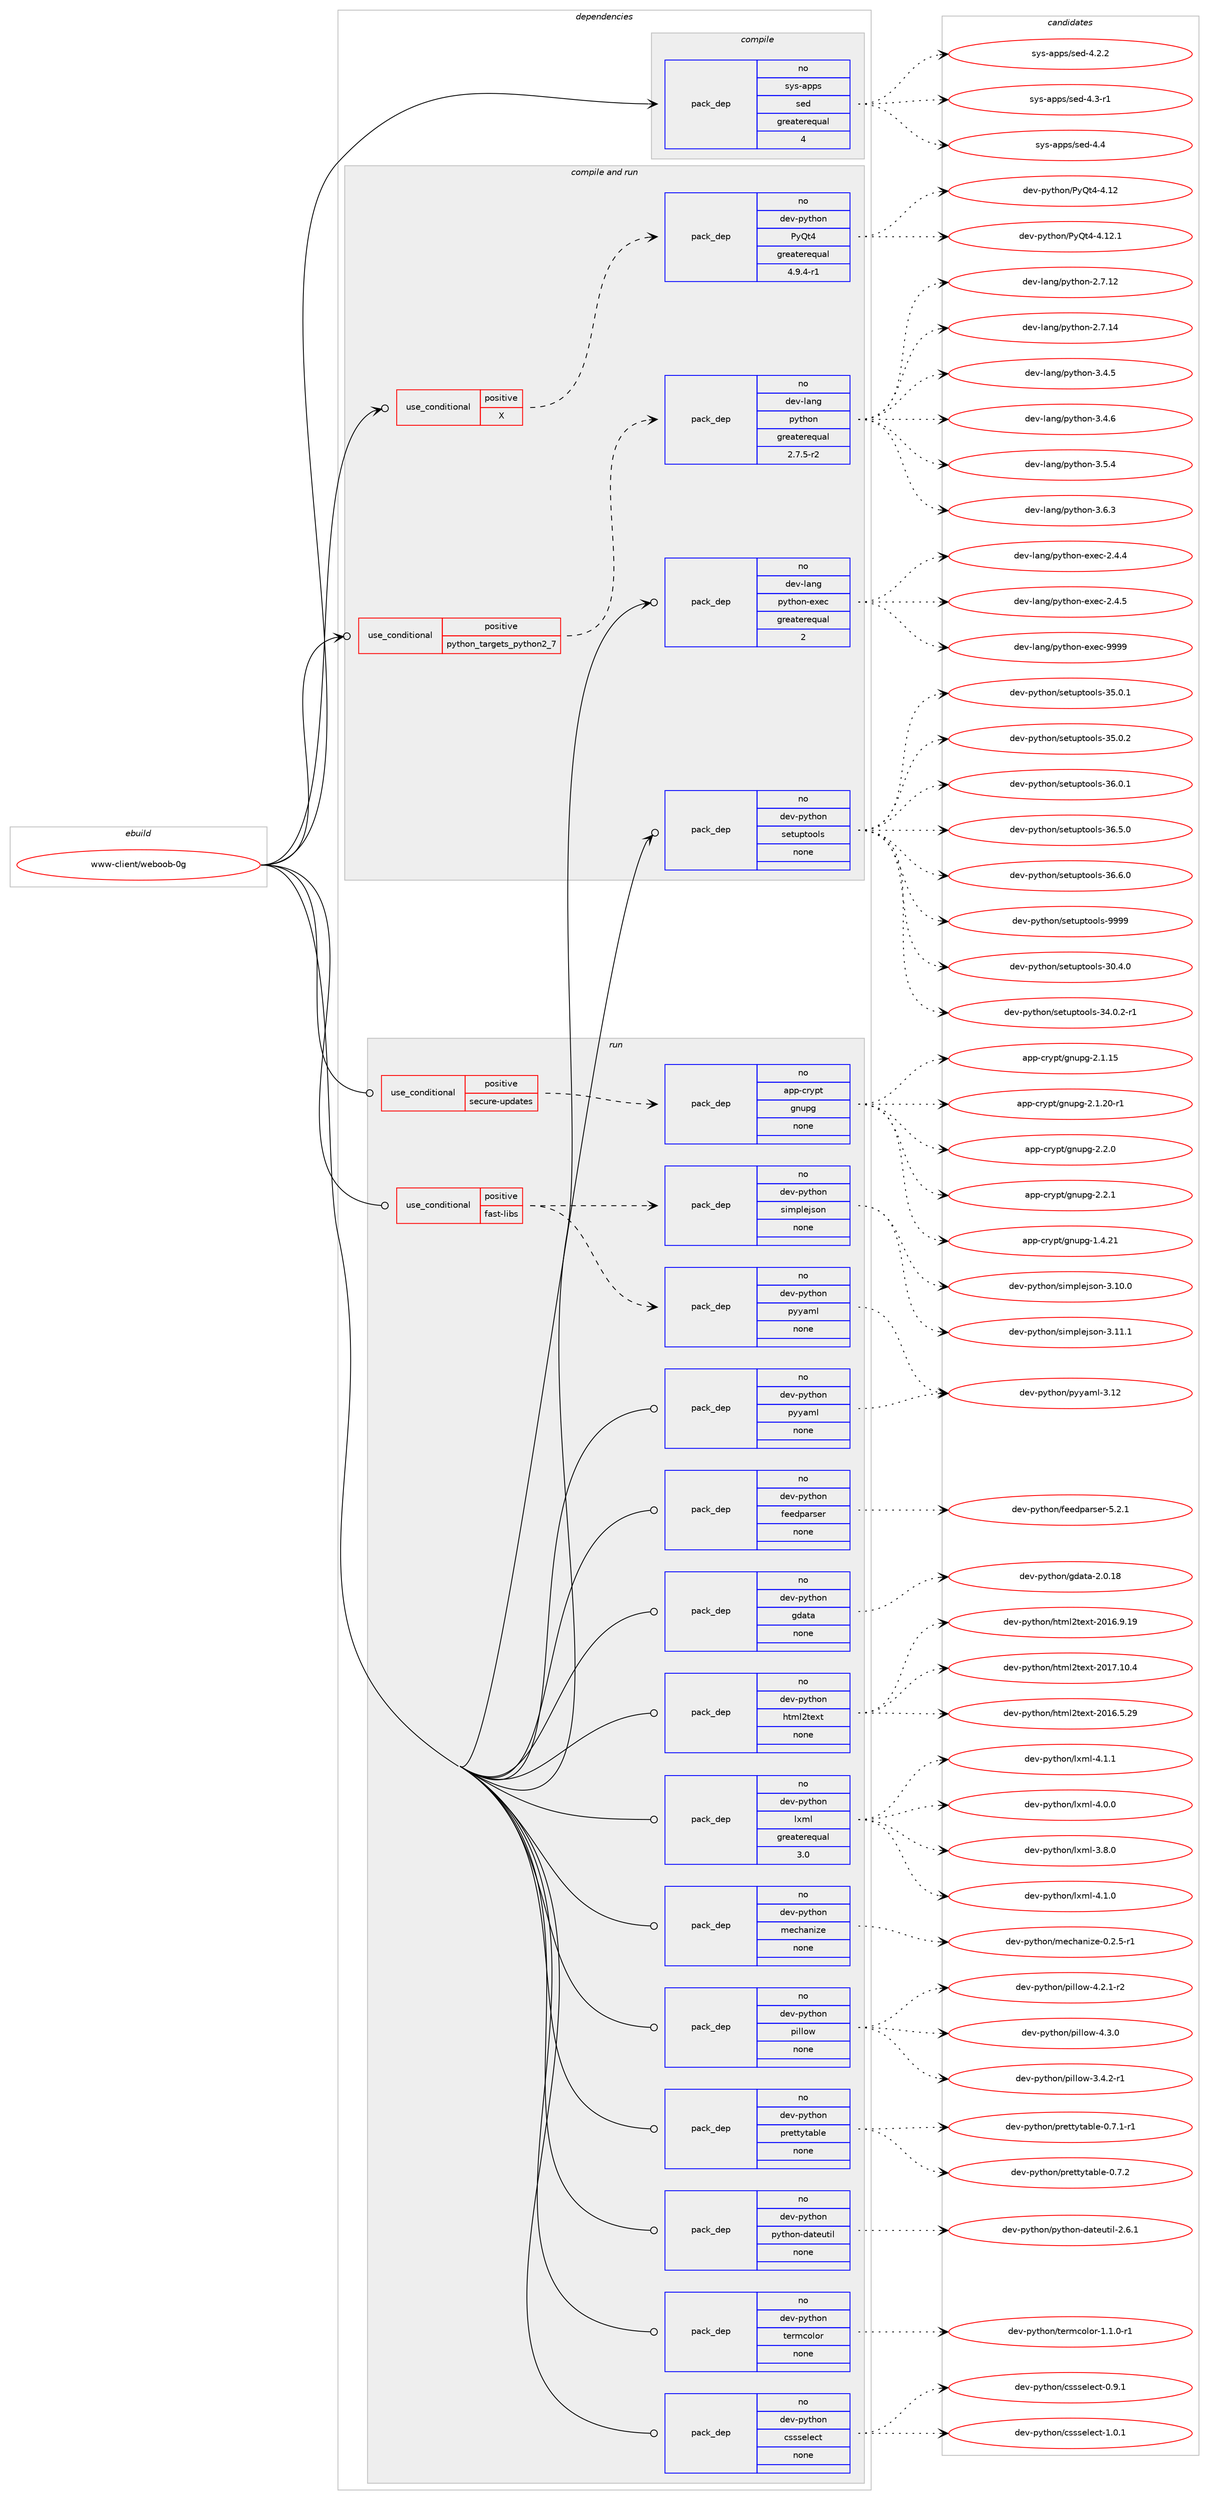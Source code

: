 digraph prolog {

# *************
# Graph options
# *************

newrank=true;
concentrate=true;
compound=true;
graph [rankdir=LR,fontname=Helvetica,fontsize=10,ranksep=1.5];#, ranksep=2.5, nodesep=0.2];
edge  [arrowhead=vee];
node  [fontname=Helvetica,fontsize=10];

# **********
# The ebuild
# **********

subgraph cluster_leftcol {
color=gray;
rank=same;
label=<<i>ebuild</i>>;
id [label="www-client/weboob-0g", color=red, width=4, href="../www-client/weboob-0g.svg"];
}

# ****************
# The dependencies
# ****************

subgraph cluster_midcol {
color=gray;
label=<<i>dependencies</i>>;
subgraph cluster_compile {
fillcolor="#eeeeee";
style=filled;
label=<<i>compile</i>>;
subgraph pack375818 {
dependency505348 [label=<<TABLE BORDER="0" CELLBORDER="1" CELLSPACING="0" CELLPADDING="4" WIDTH="220"><TR><TD ROWSPAN="6" CELLPADDING="30">pack_dep</TD></TR><TR><TD WIDTH="110">no</TD></TR><TR><TD>sys-apps</TD></TR><TR><TD>sed</TD></TR><TR><TD>greaterequal</TD></TR><TR><TD>4</TD></TR></TABLE>>, shape=none, color=blue];
}
id:e -> dependency505348:w [weight=20,style="solid",arrowhead="vee"];
}
subgraph cluster_compileandrun {
fillcolor="#eeeeee";
style=filled;
label=<<i>compile and run</i>>;
subgraph cond120262 {
dependency505349 [label=<<TABLE BORDER="0" CELLBORDER="1" CELLSPACING="0" CELLPADDING="4"><TR><TD ROWSPAN="3" CELLPADDING="10">use_conditional</TD></TR><TR><TD>positive</TD></TR><TR><TD>X</TD></TR></TABLE>>, shape=none, color=red];
subgraph pack375819 {
dependency505350 [label=<<TABLE BORDER="0" CELLBORDER="1" CELLSPACING="0" CELLPADDING="4" WIDTH="220"><TR><TD ROWSPAN="6" CELLPADDING="30">pack_dep</TD></TR><TR><TD WIDTH="110">no</TD></TR><TR><TD>dev-python</TD></TR><TR><TD>PyQt4</TD></TR><TR><TD>greaterequal</TD></TR><TR><TD>4.9.4-r1</TD></TR></TABLE>>, shape=none, color=blue];
}
dependency505349:e -> dependency505350:w [weight=20,style="dashed",arrowhead="vee"];
}
id:e -> dependency505349:w [weight=20,style="solid",arrowhead="odotvee"];
subgraph cond120263 {
dependency505351 [label=<<TABLE BORDER="0" CELLBORDER="1" CELLSPACING="0" CELLPADDING="4"><TR><TD ROWSPAN="3" CELLPADDING="10">use_conditional</TD></TR><TR><TD>positive</TD></TR><TR><TD>python_targets_python2_7</TD></TR></TABLE>>, shape=none, color=red];
subgraph pack375820 {
dependency505352 [label=<<TABLE BORDER="0" CELLBORDER="1" CELLSPACING="0" CELLPADDING="4" WIDTH="220"><TR><TD ROWSPAN="6" CELLPADDING="30">pack_dep</TD></TR><TR><TD WIDTH="110">no</TD></TR><TR><TD>dev-lang</TD></TR><TR><TD>python</TD></TR><TR><TD>greaterequal</TD></TR><TR><TD>2.7.5-r2</TD></TR></TABLE>>, shape=none, color=blue];
}
dependency505351:e -> dependency505352:w [weight=20,style="dashed",arrowhead="vee"];
}
id:e -> dependency505351:w [weight=20,style="solid",arrowhead="odotvee"];
subgraph pack375821 {
dependency505353 [label=<<TABLE BORDER="0" CELLBORDER="1" CELLSPACING="0" CELLPADDING="4" WIDTH="220"><TR><TD ROWSPAN="6" CELLPADDING="30">pack_dep</TD></TR><TR><TD WIDTH="110">no</TD></TR><TR><TD>dev-lang</TD></TR><TR><TD>python-exec</TD></TR><TR><TD>greaterequal</TD></TR><TR><TD>2</TD></TR></TABLE>>, shape=none, color=blue];
}
id:e -> dependency505353:w [weight=20,style="solid",arrowhead="odotvee"];
subgraph pack375822 {
dependency505354 [label=<<TABLE BORDER="0" CELLBORDER="1" CELLSPACING="0" CELLPADDING="4" WIDTH="220"><TR><TD ROWSPAN="6" CELLPADDING="30">pack_dep</TD></TR><TR><TD WIDTH="110">no</TD></TR><TR><TD>dev-python</TD></TR><TR><TD>setuptools</TD></TR><TR><TD>none</TD></TR><TR><TD></TD></TR></TABLE>>, shape=none, color=blue];
}
id:e -> dependency505354:w [weight=20,style="solid",arrowhead="odotvee"];
}
subgraph cluster_run {
fillcolor="#eeeeee";
style=filled;
label=<<i>run</i>>;
subgraph cond120264 {
dependency505355 [label=<<TABLE BORDER="0" CELLBORDER="1" CELLSPACING="0" CELLPADDING="4"><TR><TD ROWSPAN="3" CELLPADDING="10">use_conditional</TD></TR><TR><TD>positive</TD></TR><TR><TD>fast-libs</TD></TR></TABLE>>, shape=none, color=red];
subgraph pack375823 {
dependency505356 [label=<<TABLE BORDER="0" CELLBORDER="1" CELLSPACING="0" CELLPADDING="4" WIDTH="220"><TR><TD ROWSPAN="6" CELLPADDING="30">pack_dep</TD></TR><TR><TD WIDTH="110">no</TD></TR><TR><TD>dev-python</TD></TR><TR><TD>simplejson</TD></TR><TR><TD>none</TD></TR><TR><TD></TD></TR></TABLE>>, shape=none, color=blue];
}
dependency505355:e -> dependency505356:w [weight=20,style="dashed",arrowhead="vee"];
subgraph pack375824 {
dependency505357 [label=<<TABLE BORDER="0" CELLBORDER="1" CELLSPACING="0" CELLPADDING="4" WIDTH="220"><TR><TD ROWSPAN="6" CELLPADDING="30">pack_dep</TD></TR><TR><TD WIDTH="110">no</TD></TR><TR><TD>dev-python</TD></TR><TR><TD>pyyaml</TD></TR><TR><TD>none</TD></TR><TR><TD></TD></TR></TABLE>>, shape=none, color=blue];
}
dependency505355:e -> dependency505357:w [weight=20,style="dashed",arrowhead="vee"];
}
id:e -> dependency505355:w [weight=20,style="solid",arrowhead="odot"];
subgraph cond120265 {
dependency505358 [label=<<TABLE BORDER="0" CELLBORDER="1" CELLSPACING="0" CELLPADDING="4"><TR><TD ROWSPAN="3" CELLPADDING="10">use_conditional</TD></TR><TR><TD>positive</TD></TR><TR><TD>secure-updates</TD></TR></TABLE>>, shape=none, color=red];
subgraph pack375825 {
dependency505359 [label=<<TABLE BORDER="0" CELLBORDER="1" CELLSPACING="0" CELLPADDING="4" WIDTH="220"><TR><TD ROWSPAN="6" CELLPADDING="30">pack_dep</TD></TR><TR><TD WIDTH="110">no</TD></TR><TR><TD>app-crypt</TD></TR><TR><TD>gnupg</TD></TR><TR><TD>none</TD></TR><TR><TD></TD></TR></TABLE>>, shape=none, color=blue];
}
dependency505358:e -> dependency505359:w [weight=20,style="dashed",arrowhead="vee"];
}
id:e -> dependency505358:w [weight=20,style="solid",arrowhead="odot"];
subgraph pack375826 {
dependency505360 [label=<<TABLE BORDER="0" CELLBORDER="1" CELLSPACING="0" CELLPADDING="4" WIDTH="220"><TR><TD ROWSPAN="6" CELLPADDING="30">pack_dep</TD></TR><TR><TD WIDTH="110">no</TD></TR><TR><TD>dev-python</TD></TR><TR><TD>cssselect</TD></TR><TR><TD>none</TD></TR><TR><TD></TD></TR></TABLE>>, shape=none, color=blue];
}
id:e -> dependency505360:w [weight=20,style="solid",arrowhead="odot"];
subgraph pack375827 {
dependency505361 [label=<<TABLE BORDER="0" CELLBORDER="1" CELLSPACING="0" CELLPADDING="4" WIDTH="220"><TR><TD ROWSPAN="6" CELLPADDING="30">pack_dep</TD></TR><TR><TD WIDTH="110">no</TD></TR><TR><TD>dev-python</TD></TR><TR><TD>feedparser</TD></TR><TR><TD>none</TD></TR><TR><TD></TD></TR></TABLE>>, shape=none, color=blue];
}
id:e -> dependency505361:w [weight=20,style="solid",arrowhead="odot"];
subgraph pack375828 {
dependency505362 [label=<<TABLE BORDER="0" CELLBORDER="1" CELLSPACING="0" CELLPADDING="4" WIDTH="220"><TR><TD ROWSPAN="6" CELLPADDING="30">pack_dep</TD></TR><TR><TD WIDTH="110">no</TD></TR><TR><TD>dev-python</TD></TR><TR><TD>gdata</TD></TR><TR><TD>none</TD></TR><TR><TD></TD></TR></TABLE>>, shape=none, color=blue];
}
id:e -> dependency505362:w [weight=20,style="solid",arrowhead="odot"];
subgraph pack375829 {
dependency505363 [label=<<TABLE BORDER="0" CELLBORDER="1" CELLSPACING="0" CELLPADDING="4" WIDTH="220"><TR><TD ROWSPAN="6" CELLPADDING="30">pack_dep</TD></TR><TR><TD WIDTH="110">no</TD></TR><TR><TD>dev-python</TD></TR><TR><TD>html2text</TD></TR><TR><TD>none</TD></TR><TR><TD></TD></TR></TABLE>>, shape=none, color=blue];
}
id:e -> dependency505363:w [weight=20,style="solid",arrowhead="odot"];
subgraph pack375830 {
dependency505364 [label=<<TABLE BORDER="0" CELLBORDER="1" CELLSPACING="0" CELLPADDING="4" WIDTH="220"><TR><TD ROWSPAN="6" CELLPADDING="30">pack_dep</TD></TR><TR><TD WIDTH="110">no</TD></TR><TR><TD>dev-python</TD></TR><TR><TD>lxml</TD></TR><TR><TD>greaterequal</TD></TR><TR><TD>3.0</TD></TR></TABLE>>, shape=none, color=blue];
}
id:e -> dependency505364:w [weight=20,style="solid",arrowhead="odot"];
subgraph pack375831 {
dependency505365 [label=<<TABLE BORDER="0" CELLBORDER="1" CELLSPACING="0" CELLPADDING="4" WIDTH="220"><TR><TD ROWSPAN="6" CELLPADDING="30">pack_dep</TD></TR><TR><TD WIDTH="110">no</TD></TR><TR><TD>dev-python</TD></TR><TR><TD>mechanize</TD></TR><TR><TD>none</TD></TR><TR><TD></TD></TR></TABLE>>, shape=none, color=blue];
}
id:e -> dependency505365:w [weight=20,style="solid",arrowhead="odot"];
subgraph pack375832 {
dependency505366 [label=<<TABLE BORDER="0" CELLBORDER="1" CELLSPACING="0" CELLPADDING="4" WIDTH="220"><TR><TD ROWSPAN="6" CELLPADDING="30">pack_dep</TD></TR><TR><TD WIDTH="110">no</TD></TR><TR><TD>dev-python</TD></TR><TR><TD>pillow</TD></TR><TR><TD>none</TD></TR><TR><TD></TD></TR></TABLE>>, shape=none, color=blue];
}
id:e -> dependency505366:w [weight=20,style="solid",arrowhead="odot"];
subgraph pack375833 {
dependency505367 [label=<<TABLE BORDER="0" CELLBORDER="1" CELLSPACING="0" CELLPADDING="4" WIDTH="220"><TR><TD ROWSPAN="6" CELLPADDING="30">pack_dep</TD></TR><TR><TD WIDTH="110">no</TD></TR><TR><TD>dev-python</TD></TR><TR><TD>prettytable</TD></TR><TR><TD>none</TD></TR><TR><TD></TD></TR></TABLE>>, shape=none, color=blue];
}
id:e -> dependency505367:w [weight=20,style="solid",arrowhead="odot"];
subgraph pack375834 {
dependency505368 [label=<<TABLE BORDER="0" CELLBORDER="1" CELLSPACING="0" CELLPADDING="4" WIDTH="220"><TR><TD ROWSPAN="6" CELLPADDING="30">pack_dep</TD></TR><TR><TD WIDTH="110">no</TD></TR><TR><TD>dev-python</TD></TR><TR><TD>python-dateutil</TD></TR><TR><TD>none</TD></TR><TR><TD></TD></TR></TABLE>>, shape=none, color=blue];
}
id:e -> dependency505368:w [weight=20,style="solid",arrowhead="odot"];
subgraph pack375835 {
dependency505369 [label=<<TABLE BORDER="0" CELLBORDER="1" CELLSPACING="0" CELLPADDING="4" WIDTH="220"><TR><TD ROWSPAN="6" CELLPADDING="30">pack_dep</TD></TR><TR><TD WIDTH="110">no</TD></TR><TR><TD>dev-python</TD></TR><TR><TD>pyyaml</TD></TR><TR><TD>none</TD></TR><TR><TD></TD></TR></TABLE>>, shape=none, color=blue];
}
id:e -> dependency505369:w [weight=20,style="solid",arrowhead="odot"];
subgraph pack375836 {
dependency505370 [label=<<TABLE BORDER="0" CELLBORDER="1" CELLSPACING="0" CELLPADDING="4" WIDTH="220"><TR><TD ROWSPAN="6" CELLPADDING="30">pack_dep</TD></TR><TR><TD WIDTH="110">no</TD></TR><TR><TD>dev-python</TD></TR><TR><TD>termcolor</TD></TR><TR><TD>none</TD></TR><TR><TD></TD></TR></TABLE>>, shape=none, color=blue];
}
id:e -> dependency505370:w [weight=20,style="solid",arrowhead="odot"];
}
}

# **************
# The candidates
# **************

subgraph cluster_choices {
rank=same;
color=gray;
label=<<i>candidates</i>>;

subgraph choice375818 {
color=black;
nodesep=1;
choice115121115459711211211547115101100455246504650 [label="sys-apps/sed-4.2.2", color=red, width=4,href="../sys-apps/sed-4.2.2.svg"];
choice115121115459711211211547115101100455246514511449 [label="sys-apps/sed-4.3-r1", color=red, width=4,href="../sys-apps/sed-4.3-r1.svg"];
choice11512111545971121121154711510110045524652 [label="sys-apps/sed-4.4", color=red, width=4,href="../sys-apps/sed-4.4.svg"];
dependency505348:e -> choice115121115459711211211547115101100455246504650:w [style=dotted,weight="100"];
dependency505348:e -> choice115121115459711211211547115101100455246514511449:w [style=dotted,weight="100"];
dependency505348:e -> choice11512111545971121121154711510110045524652:w [style=dotted,weight="100"];
}
subgraph choice375819 {
color=black;
nodesep=1;
choice10010111845112121116104111110478012181116524552464950 [label="dev-python/PyQt4-4.12", color=red, width=4,href="../dev-python/PyQt4-4.12.svg"];
choice100101118451121211161041111104780121811165245524649504649 [label="dev-python/PyQt4-4.12.1", color=red, width=4,href="../dev-python/PyQt4-4.12.1.svg"];
dependency505350:e -> choice10010111845112121116104111110478012181116524552464950:w [style=dotted,weight="100"];
dependency505350:e -> choice100101118451121211161041111104780121811165245524649504649:w [style=dotted,weight="100"];
}
subgraph choice375820 {
color=black;
nodesep=1;
choice10010111845108971101034711212111610411111045504655464950 [label="dev-lang/python-2.7.12", color=red, width=4,href="../dev-lang/python-2.7.12.svg"];
choice10010111845108971101034711212111610411111045504655464952 [label="dev-lang/python-2.7.14", color=red, width=4,href="../dev-lang/python-2.7.14.svg"];
choice100101118451089711010347112121116104111110455146524653 [label="dev-lang/python-3.4.5", color=red, width=4,href="../dev-lang/python-3.4.5.svg"];
choice100101118451089711010347112121116104111110455146524654 [label="dev-lang/python-3.4.6", color=red, width=4,href="../dev-lang/python-3.4.6.svg"];
choice100101118451089711010347112121116104111110455146534652 [label="dev-lang/python-3.5.4", color=red, width=4,href="../dev-lang/python-3.5.4.svg"];
choice100101118451089711010347112121116104111110455146544651 [label="dev-lang/python-3.6.3", color=red, width=4,href="../dev-lang/python-3.6.3.svg"];
dependency505352:e -> choice10010111845108971101034711212111610411111045504655464950:w [style=dotted,weight="100"];
dependency505352:e -> choice10010111845108971101034711212111610411111045504655464952:w [style=dotted,weight="100"];
dependency505352:e -> choice100101118451089711010347112121116104111110455146524653:w [style=dotted,weight="100"];
dependency505352:e -> choice100101118451089711010347112121116104111110455146524654:w [style=dotted,weight="100"];
dependency505352:e -> choice100101118451089711010347112121116104111110455146534652:w [style=dotted,weight="100"];
dependency505352:e -> choice100101118451089711010347112121116104111110455146544651:w [style=dotted,weight="100"];
}
subgraph choice375821 {
color=black;
nodesep=1;
choice1001011184510897110103471121211161041111104510112010199455046524652 [label="dev-lang/python-exec-2.4.4", color=red, width=4,href="../dev-lang/python-exec-2.4.4.svg"];
choice1001011184510897110103471121211161041111104510112010199455046524653 [label="dev-lang/python-exec-2.4.5", color=red, width=4,href="../dev-lang/python-exec-2.4.5.svg"];
choice10010111845108971101034711212111610411111045101120101994557575757 [label="dev-lang/python-exec-9999", color=red, width=4,href="../dev-lang/python-exec-9999.svg"];
dependency505353:e -> choice1001011184510897110103471121211161041111104510112010199455046524652:w [style=dotted,weight="100"];
dependency505353:e -> choice1001011184510897110103471121211161041111104510112010199455046524653:w [style=dotted,weight="100"];
dependency505353:e -> choice10010111845108971101034711212111610411111045101120101994557575757:w [style=dotted,weight="100"];
}
subgraph choice375822 {
color=black;
nodesep=1;
choice100101118451121211161041111104711510111611711211611111110811545514846524648 [label="dev-python/setuptools-30.4.0", color=red, width=4,href="../dev-python/setuptools-30.4.0.svg"];
choice1001011184511212111610411111047115101116117112116111111108115455152464846504511449 [label="dev-python/setuptools-34.0.2-r1", color=red, width=4,href="../dev-python/setuptools-34.0.2-r1.svg"];
choice100101118451121211161041111104711510111611711211611111110811545515346484649 [label="dev-python/setuptools-35.0.1", color=red, width=4,href="../dev-python/setuptools-35.0.1.svg"];
choice100101118451121211161041111104711510111611711211611111110811545515346484650 [label="dev-python/setuptools-35.0.2", color=red, width=4,href="../dev-python/setuptools-35.0.2.svg"];
choice100101118451121211161041111104711510111611711211611111110811545515446484649 [label="dev-python/setuptools-36.0.1", color=red, width=4,href="../dev-python/setuptools-36.0.1.svg"];
choice100101118451121211161041111104711510111611711211611111110811545515446534648 [label="dev-python/setuptools-36.5.0", color=red, width=4,href="../dev-python/setuptools-36.5.0.svg"];
choice100101118451121211161041111104711510111611711211611111110811545515446544648 [label="dev-python/setuptools-36.6.0", color=red, width=4,href="../dev-python/setuptools-36.6.0.svg"];
choice10010111845112121116104111110471151011161171121161111111081154557575757 [label="dev-python/setuptools-9999", color=red, width=4,href="../dev-python/setuptools-9999.svg"];
dependency505354:e -> choice100101118451121211161041111104711510111611711211611111110811545514846524648:w [style=dotted,weight="100"];
dependency505354:e -> choice1001011184511212111610411111047115101116117112116111111108115455152464846504511449:w [style=dotted,weight="100"];
dependency505354:e -> choice100101118451121211161041111104711510111611711211611111110811545515346484649:w [style=dotted,weight="100"];
dependency505354:e -> choice100101118451121211161041111104711510111611711211611111110811545515346484650:w [style=dotted,weight="100"];
dependency505354:e -> choice100101118451121211161041111104711510111611711211611111110811545515446484649:w [style=dotted,weight="100"];
dependency505354:e -> choice100101118451121211161041111104711510111611711211611111110811545515446534648:w [style=dotted,weight="100"];
dependency505354:e -> choice100101118451121211161041111104711510111611711211611111110811545515446544648:w [style=dotted,weight="100"];
dependency505354:e -> choice10010111845112121116104111110471151011161171121161111111081154557575757:w [style=dotted,weight="100"];
}
subgraph choice375823 {
color=black;
nodesep=1;
choice100101118451121211161041111104711510510911210810110611511111045514649484648 [label="dev-python/simplejson-3.10.0", color=red, width=4,href="../dev-python/simplejson-3.10.0.svg"];
choice100101118451121211161041111104711510510911210810110611511111045514649494649 [label="dev-python/simplejson-3.11.1", color=red, width=4,href="../dev-python/simplejson-3.11.1.svg"];
dependency505356:e -> choice100101118451121211161041111104711510510911210810110611511111045514649484648:w [style=dotted,weight="100"];
dependency505356:e -> choice100101118451121211161041111104711510510911210810110611511111045514649494649:w [style=dotted,weight="100"];
}
subgraph choice375824 {
color=black;
nodesep=1;
choice1001011184511212111610411111047112121121971091084551464950 [label="dev-python/pyyaml-3.12", color=red, width=4,href="../dev-python/pyyaml-3.12.svg"];
dependency505357:e -> choice1001011184511212111610411111047112121121971091084551464950:w [style=dotted,weight="100"];
}
subgraph choice375825 {
color=black;
nodesep=1;
choice9711211245991141211121164710311011711210345494652465049 [label="app-crypt/gnupg-1.4.21", color=red, width=4,href="../app-crypt/gnupg-1.4.21.svg"];
choice9711211245991141211121164710311011711210345504649464953 [label="app-crypt/gnupg-2.1.15", color=red, width=4,href="../app-crypt/gnupg-2.1.15.svg"];
choice97112112459911412111211647103110117112103455046494650484511449 [label="app-crypt/gnupg-2.1.20-r1", color=red, width=4,href="../app-crypt/gnupg-2.1.20-r1.svg"];
choice97112112459911412111211647103110117112103455046504648 [label="app-crypt/gnupg-2.2.0", color=red, width=4,href="../app-crypt/gnupg-2.2.0.svg"];
choice97112112459911412111211647103110117112103455046504649 [label="app-crypt/gnupg-2.2.1", color=red, width=4,href="../app-crypt/gnupg-2.2.1.svg"];
dependency505359:e -> choice9711211245991141211121164710311011711210345494652465049:w [style=dotted,weight="100"];
dependency505359:e -> choice9711211245991141211121164710311011711210345504649464953:w [style=dotted,weight="100"];
dependency505359:e -> choice97112112459911412111211647103110117112103455046494650484511449:w [style=dotted,weight="100"];
dependency505359:e -> choice97112112459911412111211647103110117112103455046504648:w [style=dotted,weight="100"];
dependency505359:e -> choice97112112459911412111211647103110117112103455046504649:w [style=dotted,weight="100"];
}
subgraph choice375826 {
color=black;
nodesep=1;
choice10010111845112121116104111110479911511511510110810199116454846574649 [label="dev-python/cssselect-0.9.1", color=red, width=4,href="../dev-python/cssselect-0.9.1.svg"];
choice10010111845112121116104111110479911511511510110810199116454946484649 [label="dev-python/cssselect-1.0.1", color=red, width=4,href="../dev-python/cssselect-1.0.1.svg"];
dependency505360:e -> choice10010111845112121116104111110479911511511510110810199116454846574649:w [style=dotted,weight="100"];
dependency505360:e -> choice10010111845112121116104111110479911511511510110810199116454946484649:w [style=dotted,weight="100"];
}
subgraph choice375827 {
color=black;
nodesep=1;
choice100101118451121211161041111104710210110110011297114115101114455346504649 [label="dev-python/feedparser-5.2.1", color=red, width=4,href="../dev-python/feedparser-5.2.1.svg"];
dependency505361:e -> choice100101118451121211161041111104710210110110011297114115101114455346504649:w [style=dotted,weight="100"];
}
subgraph choice375828 {
color=black;
nodesep=1;
choice1001011184511212111610411111047103100971169745504648464956 [label="dev-python/gdata-2.0.18", color=red, width=4,href="../dev-python/gdata-2.0.18.svg"];
dependency505362:e -> choice1001011184511212111610411111047103100971169745504648464956:w [style=dotted,weight="100"];
}
subgraph choice375829 {
color=black;
nodesep=1;
choice10010111845112121116104111110471041161091085011610112011645504849544653465057 [label="dev-python/html2text-2016.5.29", color=red, width=4,href="../dev-python/html2text-2016.5.29.svg"];
choice10010111845112121116104111110471041161091085011610112011645504849544657464957 [label="dev-python/html2text-2016.9.19", color=red, width=4,href="../dev-python/html2text-2016.9.19.svg"];
choice10010111845112121116104111110471041161091085011610112011645504849554649484652 [label="dev-python/html2text-2017.10.4", color=red, width=4,href="../dev-python/html2text-2017.10.4.svg"];
dependency505363:e -> choice10010111845112121116104111110471041161091085011610112011645504849544653465057:w [style=dotted,weight="100"];
dependency505363:e -> choice10010111845112121116104111110471041161091085011610112011645504849544657464957:w [style=dotted,weight="100"];
dependency505363:e -> choice10010111845112121116104111110471041161091085011610112011645504849554649484652:w [style=dotted,weight="100"];
}
subgraph choice375830 {
color=black;
nodesep=1;
choice1001011184511212111610411111047108120109108455146564648 [label="dev-python/lxml-3.8.0", color=red, width=4,href="../dev-python/lxml-3.8.0.svg"];
choice1001011184511212111610411111047108120109108455246484648 [label="dev-python/lxml-4.0.0", color=red, width=4,href="../dev-python/lxml-4.0.0.svg"];
choice1001011184511212111610411111047108120109108455246494648 [label="dev-python/lxml-4.1.0", color=red, width=4,href="../dev-python/lxml-4.1.0.svg"];
choice1001011184511212111610411111047108120109108455246494649 [label="dev-python/lxml-4.1.1", color=red, width=4,href="../dev-python/lxml-4.1.1.svg"];
dependency505364:e -> choice1001011184511212111610411111047108120109108455146564648:w [style=dotted,weight="100"];
dependency505364:e -> choice1001011184511212111610411111047108120109108455246484648:w [style=dotted,weight="100"];
dependency505364:e -> choice1001011184511212111610411111047108120109108455246494648:w [style=dotted,weight="100"];
dependency505364:e -> choice1001011184511212111610411111047108120109108455246494649:w [style=dotted,weight="100"];
}
subgraph choice375831 {
color=black;
nodesep=1;
choice100101118451121211161041111104710910199104971101051221014548465046534511449 [label="dev-python/mechanize-0.2.5-r1", color=red, width=4,href="../dev-python/mechanize-0.2.5-r1.svg"];
dependency505365:e -> choice100101118451121211161041111104710910199104971101051221014548465046534511449:w [style=dotted,weight="100"];
}
subgraph choice375832 {
color=black;
nodesep=1;
choice10010111845112121116104111110471121051081081111194551465246504511449 [label="dev-python/pillow-3.4.2-r1", color=red, width=4,href="../dev-python/pillow-3.4.2-r1.svg"];
choice10010111845112121116104111110471121051081081111194552465046494511450 [label="dev-python/pillow-4.2.1-r2", color=red, width=4,href="../dev-python/pillow-4.2.1-r2.svg"];
choice1001011184511212111610411111047112105108108111119455246514648 [label="dev-python/pillow-4.3.0", color=red, width=4,href="../dev-python/pillow-4.3.0.svg"];
dependency505366:e -> choice10010111845112121116104111110471121051081081111194551465246504511449:w [style=dotted,weight="100"];
dependency505366:e -> choice10010111845112121116104111110471121051081081111194552465046494511450:w [style=dotted,weight="100"];
dependency505366:e -> choice1001011184511212111610411111047112105108108111119455246514648:w [style=dotted,weight="100"];
}
subgraph choice375833 {
color=black;
nodesep=1;
choice100101118451121211161041111104711211410111611612111697981081014548465546494511449 [label="dev-python/prettytable-0.7.1-r1", color=red, width=4,href="../dev-python/prettytable-0.7.1-r1.svg"];
choice10010111845112121116104111110471121141011161161211169798108101454846554650 [label="dev-python/prettytable-0.7.2", color=red, width=4,href="../dev-python/prettytable-0.7.2.svg"];
dependency505367:e -> choice100101118451121211161041111104711211410111611612111697981081014548465546494511449:w [style=dotted,weight="100"];
dependency505367:e -> choice10010111845112121116104111110471121141011161161211169798108101454846554650:w [style=dotted,weight="100"];
}
subgraph choice375834 {
color=black;
nodesep=1;
choice10010111845112121116104111110471121211161041111104510097116101117116105108455046544649 [label="dev-python/python-dateutil-2.6.1", color=red, width=4,href="../dev-python/python-dateutil-2.6.1.svg"];
dependency505368:e -> choice10010111845112121116104111110471121211161041111104510097116101117116105108455046544649:w [style=dotted,weight="100"];
}
subgraph choice375835 {
color=black;
nodesep=1;
choice1001011184511212111610411111047112121121971091084551464950 [label="dev-python/pyyaml-3.12", color=red, width=4,href="../dev-python/pyyaml-3.12.svg"];
dependency505369:e -> choice1001011184511212111610411111047112121121971091084551464950:w [style=dotted,weight="100"];
}
subgraph choice375836 {
color=black;
nodesep=1;
choice1001011184511212111610411111047116101114109991111081111144549464946484511449 [label="dev-python/termcolor-1.1.0-r1", color=red, width=4,href="../dev-python/termcolor-1.1.0-r1.svg"];
dependency505370:e -> choice1001011184511212111610411111047116101114109991111081111144549464946484511449:w [style=dotted,weight="100"];
}
}

}
